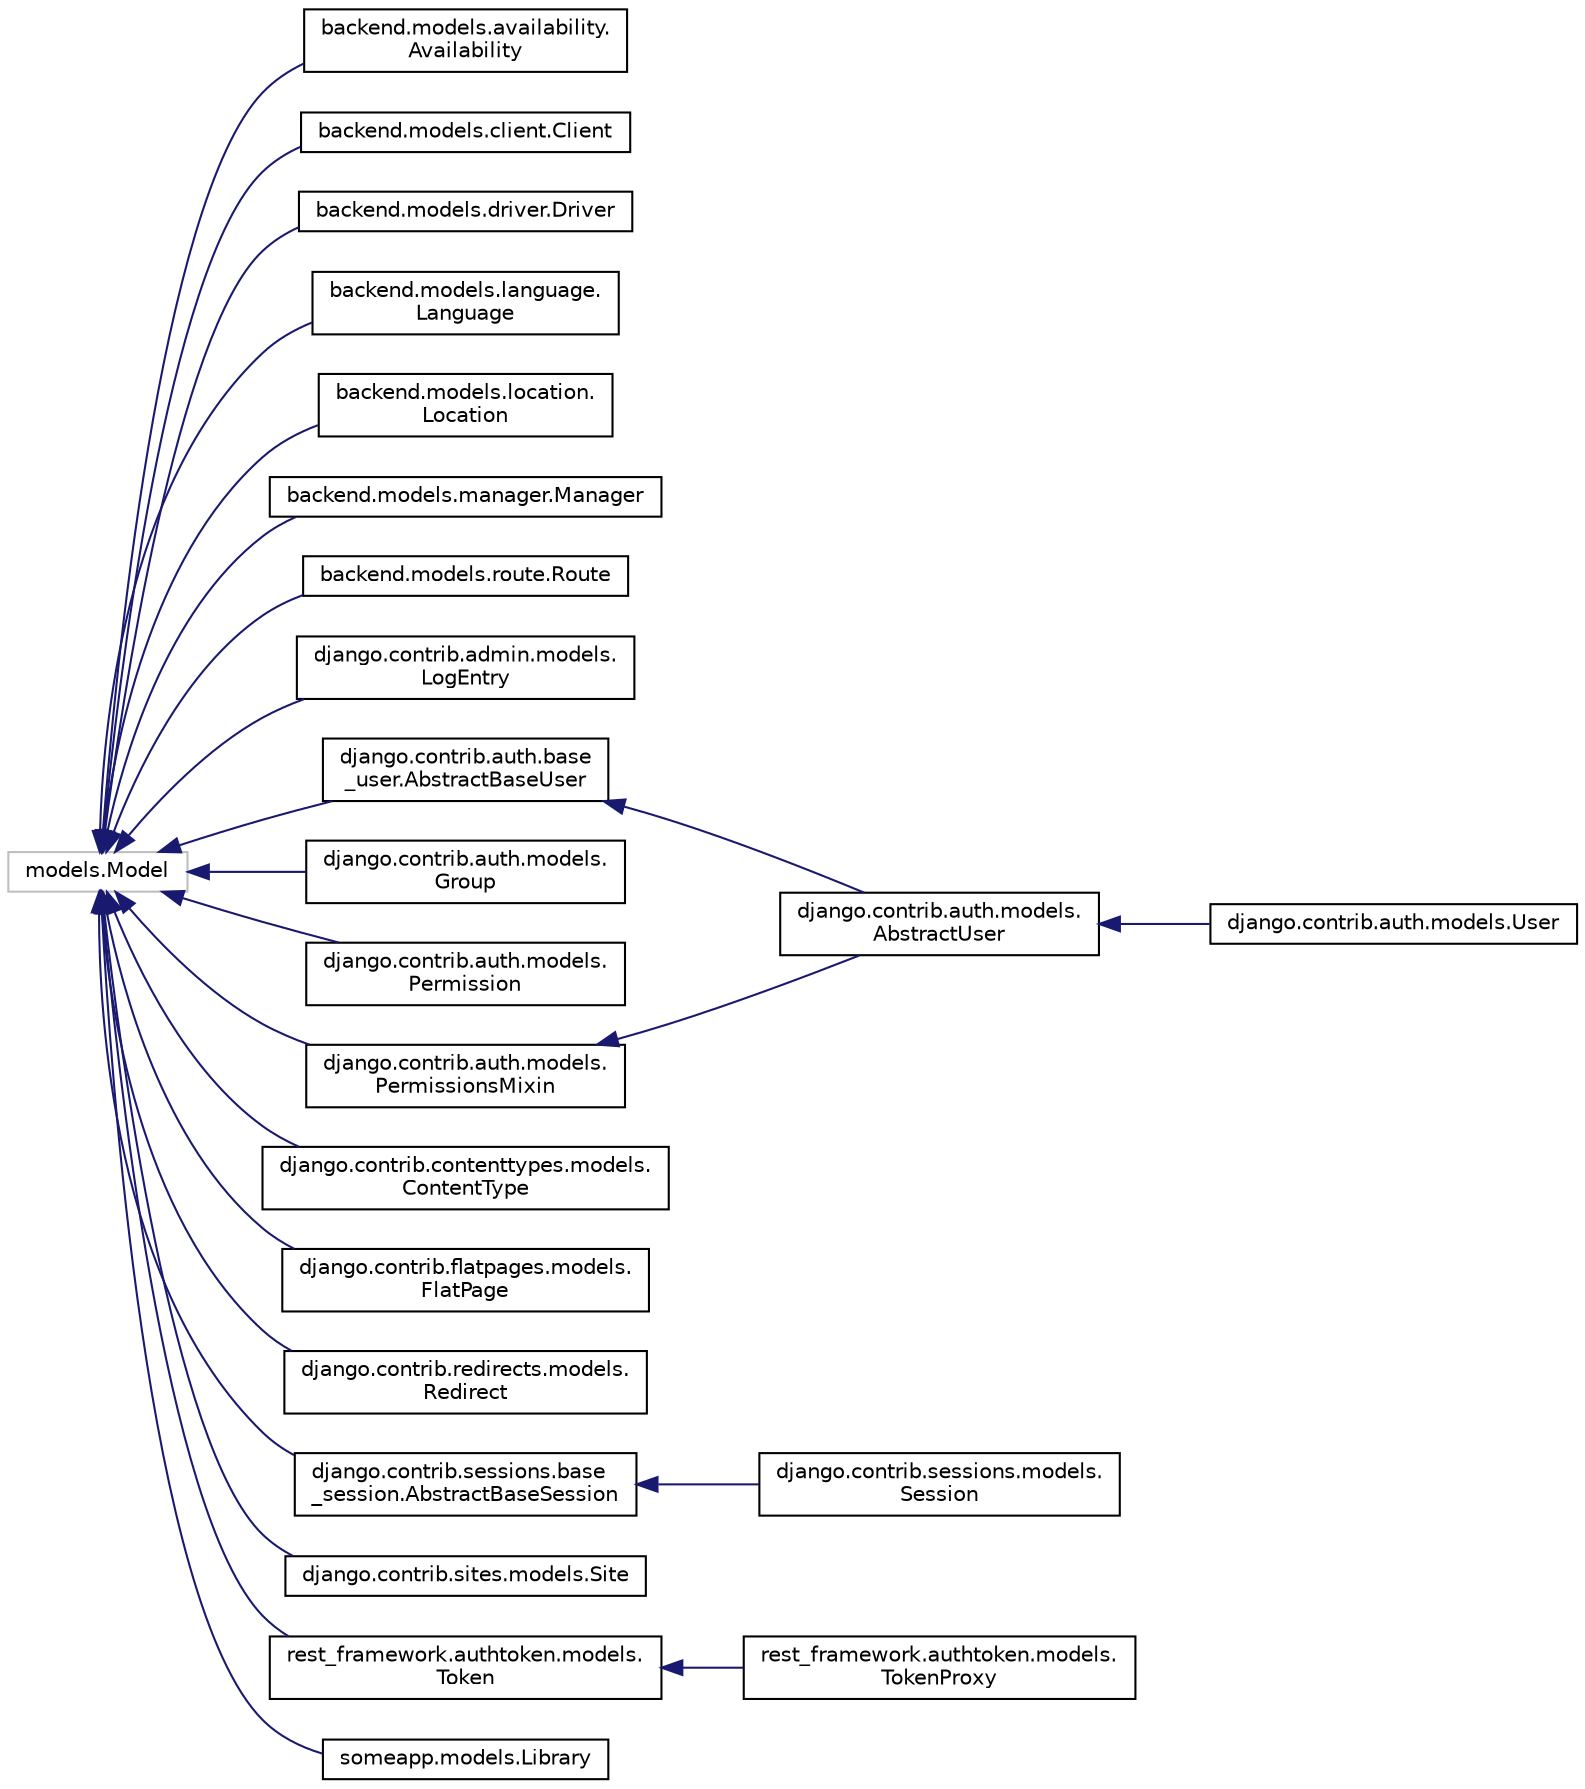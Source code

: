 digraph "Graphical Class Hierarchy"
{
 // LATEX_PDF_SIZE
  edge [fontname="Helvetica",fontsize="10",labelfontname="Helvetica",labelfontsize="10"];
  node [fontname="Helvetica",fontsize="10",shape=record];
  rankdir="LR";
  Node2295 [label="models.Model",height=0.2,width=0.4,color="grey75", fillcolor="white", style="filled",tooltip=" "];
  Node2295 -> Node0 [dir="back",color="midnightblue",fontsize="10",style="solid",fontname="Helvetica"];
  Node0 [label="backend.models.availability.\lAvailability",height=0.2,width=0.4,color="black", fillcolor="white", style="filled",URL="$classbackend_1_1models_1_1availability_1_1_availability.html",tooltip=" "];
  Node2295 -> Node2297 [dir="back",color="midnightblue",fontsize="10",style="solid",fontname="Helvetica"];
  Node2297 [label="backend.models.client.Client",height=0.2,width=0.4,color="black", fillcolor="white", style="filled",URL="$classbackend_1_1models_1_1client_1_1_client.html",tooltip=" "];
  Node2295 -> Node2298 [dir="back",color="midnightblue",fontsize="10",style="solid",fontname="Helvetica"];
  Node2298 [label="backend.models.driver.Driver",height=0.2,width=0.4,color="black", fillcolor="white", style="filled",URL="$classbackend_1_1models_1_1driver_1_1_driver.html",tooltip=" "];
  Node2295 -> Node2299 [dir="back",color="midnightblue",fontsize="10",style="solid",fontname="Helvetica"];
  Node2299 [label="backend.models.language.\lLanguage",height=0.2,width=0.4,color="black", fillcolor="white", style="filled",URL="$classbackend_1_1models_1_1language_1_1_language.html",tooltip=" "];
  Node2295 -> Node2300 [dir="back",color="midnightblue",fontsize="10",style="solid",fontname="Helvetica"];
  Node2300 [label="backend.models.location.\lLocation",height=0.2,width=0.4,color="black", fillcolor="white", style="filled",URL="$classbackend_1_1models_1_1location_1_1_location.html",tooltip=" "];
  Node2295 -> Node2301 [dir="back",color="midnightblue",fontsize="10",style="solid",fontname="Helvetica"];
  Node2301 [label="backend.models.manager.Manager",height=0.2,width=0.4,color="black", fillcolor="white", style="filled",URL="$classbackend_1_1models_1_1manager_1_1_manager.html",tooltip=" "];
  Node2295 -> Node2302 [dir="back",color="midnightblue",fontsize="10",style="solid",fontname="Helvetica"];
  Node2302 [label="backend.models.route.Route",height=0.2,width=0.4,color="black", fillcolor="white", style="filled",URL="$classbackend_1_1models_1_1route_1_1_route.html",tooltip=" "];
  Node2295 -> Node2303 [dir="back",color="midnightblue",fontsize="10",style="solid",fontname="Helvetica"];
  Node2303 [label="django.contrib.admin.models.\lLogEntry",height=0.2,width=0.4,color="black", fillcolor="white", style="filled",URL="$classdjango_1_1contrib_1_1admin_1_1models_1_1_log_entry.html",tooltip=" "];
  Node2295 -> Node2304 [dir="back",color="midnightblue",fontsize="10",style="solid",fontname="Helvetica"];
  Node2304 [label="django.contrib.auth.base\l_user.AbstractBaseUser",height=0.2,width=0.4,color="black", fillcolor="white", style="filled",URL="$classdjango_1_1contrib_1_1auth_1_1base__user_1_1_abstract_base_user.html",tooltip=" "];
  Node2304 -> Node2305 [dir="back",color="midnightblue",fontsize="10",style="solid",fontname="Helvetica"];
  Node2305 [label="django.contrib.auth.models.\lAbstractUser",height=0.2,width=0.4,color="black", fillcolor="white", style="filled",URL="$classdjango_1_1contrib_1_1auth_1_1models_1_1_abstract_user.html",tooltip=" "];
  Node2305 -> Node2306 [dir="back",color="midnightblue",fontsize="10",style="solid",fontname="Helvetica"];
  Node2306 [label="django.contrib.auth.models.User",height=0.2,width=0.4,color="black", fillcolor="white", style="filled",URL="$classdjango_1_1contrib_1_1auth_1_1models_1_1_user.html",tooltip=" "];
  Node2295 -> Node2307 [dir="back",color="midnightblue",fontsize="10",style="solid",fontname="Helvetica"];
  Node2307 [label="django.contrib.auth.models.\lGroup",height=0.2,width=0.4,color="black", fillcolor="white", style="filled",URL="$classdjango_1_1contrib_1_1auth_1_1models_1_1_group.html",tooltip=" "];
  Node2295 -> Node2308 [dir="back",color="midnightblue",fontsize="10",style="solid",fontname="Helvetica"];
  Node2308 [label="django.contrib.auth.models.\lPermission",height=0.2,width=0.4,color="black", fillcolor="white", style="filled",URL="$classdjango_1_1contrib_1_1auth_1_1models_1_1_permission.html",tooltip=" "];
  Node2295 -> Node2309 [dir="back",color="midnightblue",fontsize="10",style="solid",fontname="Helvetica"];
  Node2309 [label="django.contrib.auth.models.\lPermissionsMixin",height=0.2,width=0.4,color="black", fillcolor="white", style="filled",URL="$classdjango_1_1contrib_1_1auth_1_1models_1_1_permissions_mixin.html",tooltip=" "];
  Node2309 -> Node2305 [dir="back",color="midnightblue",fontsize="10",style="solid",fontname="Helvetica"];
  Node2295 -> Node2310 [dir="back",color="midnightblue",fontsize="10",style="solid",fontname="Helvetica"];
  Node2310 [label="django.contrib.contenttypes.models.\lContentType",height=0.2,width=0.4,color="black", fillcolor="white", style="filled",URL="$classdjango_1_1contrib_1_1contenttypes_1_1models_1_1_content_type.html",tooltip=" "];
  Node2295 -> Node2311 [dir="back",color="midnightblue",fontsize="10",style="solid",fontname="Helvetica"];
  Node2311 [label="django.contrib.flatpages.models.\lFlatPage",height=0.2,width=0.4,color="black", fillcolor="white", style="filled",URL="$classdjango_1_1contrib_1_1flatpages_1_1models_1_1_flat_page.html",tooltip=" "];
  Node2295 -> Node2312 [dir="back",color="midnightblue",fontsize="10",style="solid",fontname="Helvetica"];
  Node2312 [label="django.contrib.redirects.models.\lRedirect",height=0.2,width=0.4,color="black", fillcolor="white", style="filled",URL="$classdjango_1_1contrib_1_1redirects_1_1models_1_1_redirect.html",tooltip=" "];
  Node2295 -> Node2313 [dir="back",color="midnightblue",fontsize="10",style="solid",fontname="Helvetica"];
  Node2313 [label="django.contrib.sessions.base\l_session.AbstractBaseSession",height=0.2,width=0.4,color="black", fillcolor="white", style="filled",URL="$classdjango_1_1contrib_1_1sessions_1_1base__session_1_1_abstract_base_session.html",tooltip=" "];
  Node2313 -> Node2314 [dir="back",color="midnightblue",fontsize="10",style="solid",fontname="Helvetica"];
  Node2314 [label="django.contrib.sessions.models.\lSession",height=0.2,width=0.4,color="black", fillcolor="white", style="filled",URL="$classdjango_1_1contrib_1_1sessions_1_1models_1_1_session.html",tooltip=" "];
  Node2295 -> Node2315 [dir="back",color="midnightblue",fontsize="10",style="solid",fontname="Helvetica"];
  Node2315 [label="django.contrib.sites.models.Site",height=0.2,width=0.4,color="black", fillcolor="white", style="filled",URL="$classdjango_1_1contrib_1_1sites_1_1models_1_1_site.html",tooltip=" "];
  Node2295 -> Node2316 [dir="back",color="midnightblue",fontsize="10",style="solid",fontname="Helvetica"];
  Node2316 [label="rest_framework.authtoken.models.\lToken",height=0.2,width=0.4,color="black", fillcolor="white", style="filled",URL="$classrest__framework_1_1authtoken_1_1models_1_1_token.html",tooltip=" "];
  Node2316 -> Node2317 [dir="back",color="midnightblue",fontsize="10",style="solid",fontname="Helvetica"];
  Node2317 [label="rest_framework.authtoken.models.\lTokenProxy",height=0.2,width=0.4,color="black", fillcolor="white", style="filled",URL="$classrest__framework_1_1authtoken_1_1models_1_1_token_proxy.html",tooltip=" "];
  Node2295 -> Node2318 [dir="back",color="midnightblue",fontsize="10",style="solid",fontname="Helvetica"];
  Node2318 [label="someapp.models.Library",height=0.2,width=0.4,color="black", fillcolor="white", style="filled",URL="$classsomeapp_1_1models_1_1_library.html",tooltip=" "];
}
